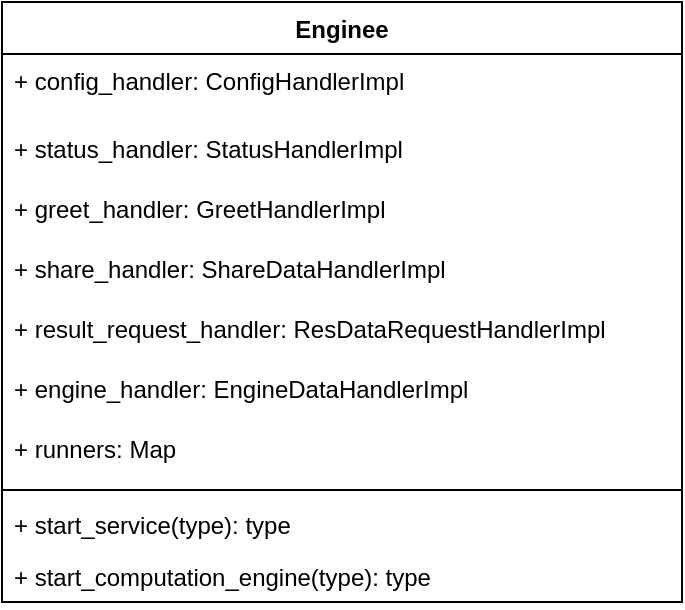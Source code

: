 <mxfile version="10.5.9" type="github"><diagram id="vezT0q3m_G6Wjcu6z0Cg" name="Page-1"><mxGraphModel dx="1158" dy="749" grid="1" gridSize="10" guides="1" tooltips="1" connect="1" arrows="1" fold="1" page="1" pageScale="1" pageWidth="827" pageHeight="1169" math="0" shadow="0"><root><mxCell id="0"/><mxCell id="1" parent="0"/><mxCell id="C755upgWkWtxwzx4Oi1G-1" value="Enginee" style="swimlane;fontStyle=1;align=center;verticalAlign=top;childLayout=stackLayout;horizontal=1;startSize=26;horizontalStack=0;resizeParent=1;resizeParentMax=0;resizeLast=0;collapsible=1;marginBottom=0;" parent="1" vertex="1"><mxGeometry x="270" y="180" width="340" height="300" as="geometry"/></mxCell><mxCell id="C755upgWkWtxwzx4Oi1G-2" value="+ config_handler: ConfigHandlerImpl" style="text;strokeColor=none;fillColor=none;align=left;verticalAlign=top;spacingLeft=4;spacingRight=4;overflow=hidden;rotatable=0;points=[[0,0.5],[1,0.5]];portConstraint=eastwest;" parent="C755upgWkWtxwzx4Oi1G-1" vertex="1"><mxGeometry y="26" width="340" height="34" as="geometry"/></mxCell><mxCell id="C755upgWkWtxwzx4Oi1G-5" value="+ status_handler: StatusHandlerImpl" style="text;strokeColor=none;fillColor=none;align=left;verticalAlign=top;spacingLeft=4;spacingRight=4;overflow=hidden;rotatable=0;points=[[0,0.5],[1,0.5]];portConstraint=eastwest;" parent="C755upgWkWtxwzx4Oi1G-1" vertex="1"><mxGeometry y="60" width="340" height="30" as="geometry"/></mxCell><mxCell id="C755upgWkWtxwzx4Oi1G-9" value="+ greet_handler: GreetHandlerImpl&#10;" style="text;strokeColor=none;fillColor=none;align=left;verticalAlign=top;spacingLeft=4;spacingRight=4;overflow=hidden;rotatable=0;points=[[0,0.5],[1,0.5]];portConstraint=eastwest;" parent="C755upgWkWtxwzx4Oi1G-1" vertex="1"><mxGeometry y="90" width="340" height="30" as="geometry"/></mxCell><mxCell id="C755upgWkWtxwzx4Oi1G-10" value="+ share_handler: ShareDataHandlerImpl&#10;" style="text;strokeColor=none;fillColor=none;align=left;verticalAlign=top;spacingLeft=4;spacingRight=4;overflow=hidden;rotatable=0;points=[[0,0.5],[1,0.5]];portConstraint=eastwest;" parent="C755upgWkWtxwzx4Oi1G-1" vertex="1"><mxGeometry y="120" width="340" height="30" as="geometry"/></mxCell><mxCell id="C755upgWkWtxwzx4Oi1G-11" value="+ result_request_handler: ResDataRequestHandlerImpl" style="text;strokeColor=none;fillColor=none;align=left;verticalAlign=top;spacingLeft=4;spacingRight=4;overflow=hidden;rotatable=0;points=[[0,0.5],[1,0.5]];portConstraint=eastwest;" parent="C755upgWkWtxwzx4Oi1G-1" vertex="1"><mxGeometry y="150" width="340" height="30" as="geometry"/></mxCell><mxCell id="C755upgWkWtxwzx4Oi1G-12" value="+ engine_handler: EngineDataHandlerImpl" style="text;strokeColor=none;fillColor=none;align=left;verticalAlign=top;spacingLeft=4;spacingRight=4;overflow=hidden;rotatable=0;points=[[0,0.5],[1,0.5]];portConstraint=eastwest;" parent="C755upgWkWtxwzx4Oi1G-1" vertex="1"><mxGeometry y="180" width="340" height="30" as="geometry"/></mxCell><mxCell id="ujN1MgbeR2P10yQIVyQJ-2" value="+ runners: Map&#10;" style="text;strokeColor=none;fillColor=none;align=left;verticalAlign=top;spacingLeft=4;spacingRight=4;overflow=hidden;rotatable=0;points=[[0,0.5],[1,0.5]];portConstraint=eastwest;" vertex="1" parent="C755upgWkWtxwzx4Oi1G-1"><mxGeometry y="210" width="340" height="30" as="geometry"/></mxCell><mxCell id="C755upgWkWtxwzx4Oi1G-3" value="" style="line;strokeWidth=1;fillColor=none;align=left;verticalAlign=middle;spacingTop=-1;spacingLeft=3;spacingRight=3;rotatable=0;labelPosition=right;points=[];portConstraint=eastwest;" parent="C755upgWkWtxwzx4Oi1G-1" vertex="1"><mxGeometry y="240" width="340" height="8" as="geometry"/></mxCell><mxCell id="C755upgWkWtxwzx4Oi1G-4" value="+ start_service(type): type&#10;" style="text;strokeColor=none;fillColor=none;align=left;verticalAlign=top;spacingLeft=4;spacingRight=4;overflow=hidden;rotatable=0;points=[[0,0.5],[1,0.5]];portConstraint=eastwest;" parent="C755upgWkWtxwzx4Oi1G-1" vertex="1"><mxGeometry y="248" width="340" height="26" as="geometry"/></mxCell><mxCell id="ujN1MgbeR2P10yQIVyQJ-1" value="+ start_computation_engine(type): type&#10;" style="text;strokeColor=none;fillColor=none;align=left;verticalAlign=top;spacingLeft=4;spacingRight=4;overflow=hidden;rotatable=0;points=[[0,0.5],[1,0.5]];portConstraint=eastwest;" vertex="1" parent="C755upgWkWtxwzx4Oi1G-1"><mxGeometry y="274" width="340" height="26" as="geometry"/></mxCell></root></mxGraphModel></diagram></mxfile>